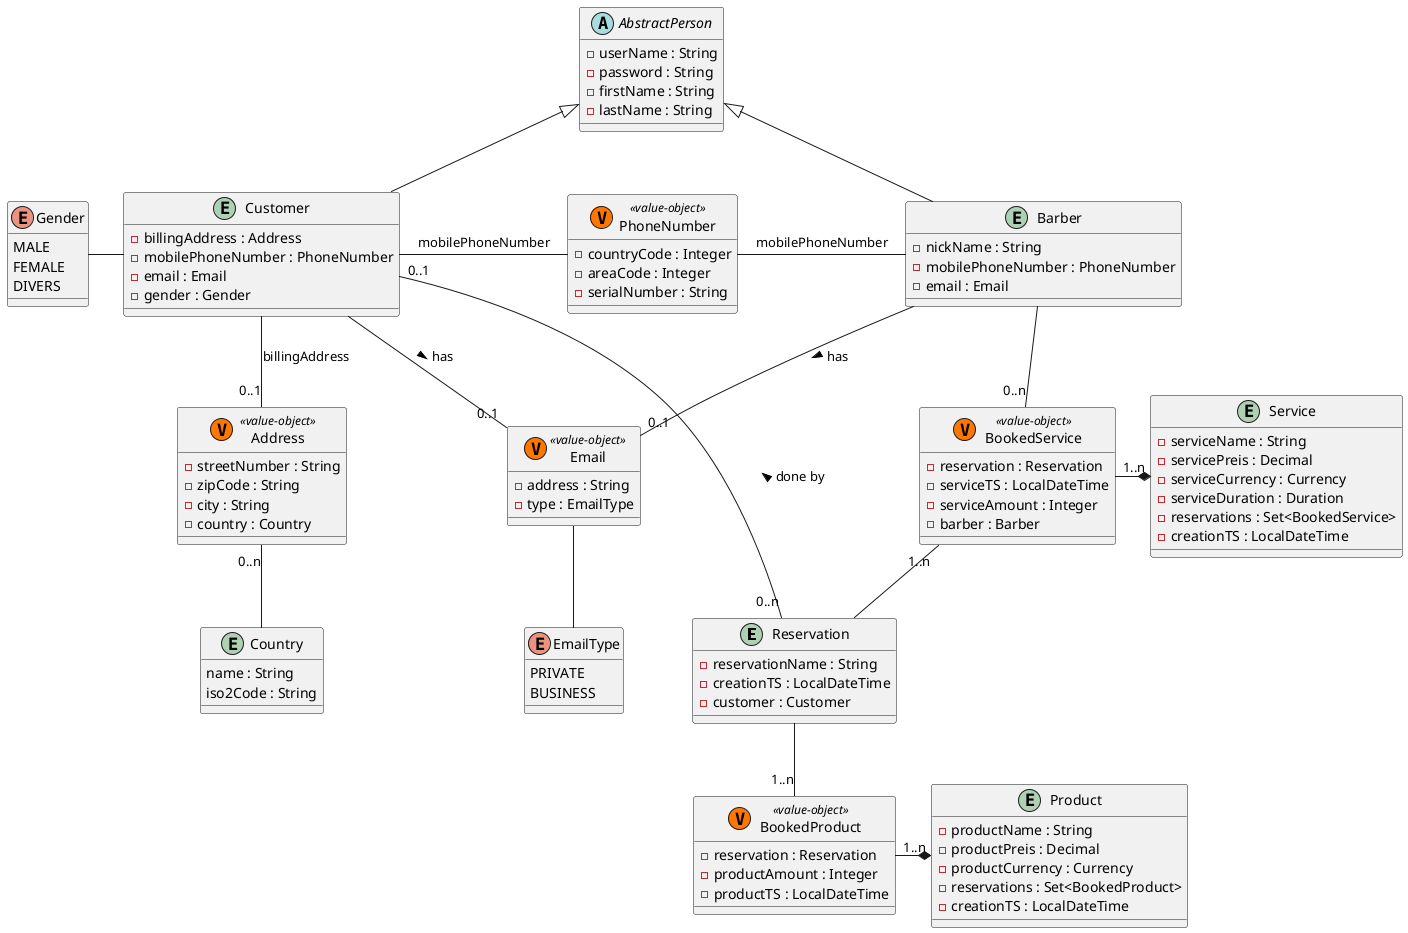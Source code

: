 @startuml
'https://plantuml.com/class-diagram

entity Reservation {
- reservationName : String
- creationTS : LocalDateTime
- customer : Customer
'- product : Product
'- service : Service
'- bookedProduct : BookedProduct
'- bookedService : BookedService
}

entity Service {
- serviceName : String
- servicePreis : Decimal
- serviceCurrency : Currency
- serviceDuration : Duration
'- bookedService : BookedService
'- reservationsBS : Set<BookedService>
- reservations : Set<BookedService>
- creationTS : LocalDateTime
}

class BookedService  << (V, #FF7700) value-object >> {
'- reservationBS : Reservation
- reservation : Reservation
- serviceTS : LocalDateTime
- serviceAmount : Integer
- barber : Barber
}

entity Product {
- productName : String
- productPreis : Decimal
- productCurrency : Currency
'- bookedProduct : BookedProduct
'- reservationsBP : Set<BookedProduct>
- reservations : Set<BookedProduct>
- creationTS : LocalDateTime
}

class BookedProduct  << (V, #FF7700) value-object >> {
'- reservationBP : Reservation
- reservation : Reservation
- productAmount : Integer
- productTS : LocalDateTime
}

abstract AbstractPerson {
- userName : String
- password : String
- firstName : String
- lastName : String
}

entity Customer {
- billingAddress : Address
- mobilePhoneNumber : PhoneNumber
- email : Email
- gender : Gender
}

'entity Admin {
'- mobilePhoneNumber : PhoneNumber
'- businessPhoneNumber : PhoneNumber
'- email : Email
'}

entity Barber {
- nickName : String
- mobilePhoneNumber : PhoneNumber
- email : Email
}

enum Gender {
MALE
FEMALE
DIVERS
}

entity Country {
name : String
iso2Code : String
}

enum EmailType {
PRIVATE
BUSINESS
}

class Address << (V, #FF7700) value-object >> {
- streetNumber : String
- zipCode : String
- city : String
- country : Country
}

class PhoneNumber << (V, #FF7700) value-object >> {
- countryCode : Integer
- areaCode : Integer
- serialNumber : String
}

class Email << (V, #FF7700) value-object >> {
- address : String
- type : EmailType
}

'Reservierung "0..n" o..o "0..1" ReservierungList
'Admin -right-|> Barber : manages >
Customer -up-|> AbstractPerson
Barber -up-|> AbstractPerson
Customer "0..1" -right- "0..n" Reservation : done by <
'Admin "0..1" -- "0..n" Reservation : handled by <
'Reservation "0..n" -down- "0..n" Product
'Reservation "0..n" -down- "0..n" Service
'Reservation "0..1" -up- "0..n" BookedProduct
'Reservation "0..1" -up- "0..n" BookedService
Reservation -- "1..n" BookedProduct
Reservation -up- "1..n" BookedService
'Product  -left-  BookedProduct
'Service  -right-  BookedService
Product  *-left- "1..n" BookedProduct
Service  *-left- "1..n"  BookedService
'Barber "0..n" -- "0..n" BookedService
Barber -- "0..n" BookedService
' Admin "1" -right- "0..n" Barber : manages >
Customer -- "0..1" Address : billingAddress
Customer -right- PhoneNumber : mobilePhoneNumber
Customer -- "0..1" Email : has >
Customer -left- Gender
Barber -left- PhoneNumber : mobilePhoneNumber
'Admin -up- "0..1" PhoneNumber : businessPhoneNumber
Barber -- "0..1" Email : has >
Email -- EmailType
Address "0..n" -- Country

@enduml